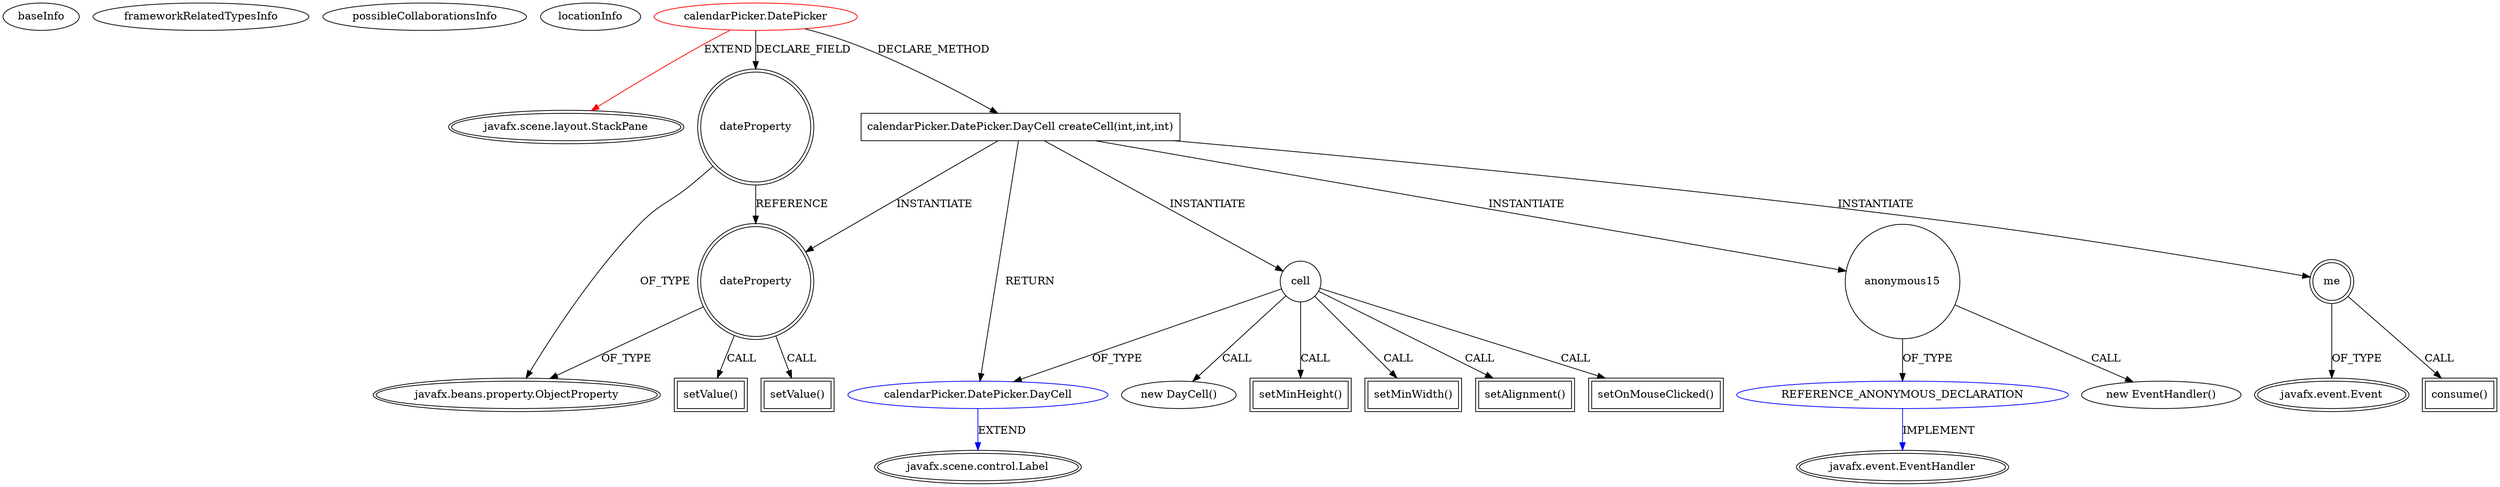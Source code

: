 digraph {
baseInfo[graphId=3072,category="extension_graph",isAnonymous=false,possibleRelation=true]
frameworkRelatedTypesInfo[0="javafx.scene.layout.StackPane"]
possibleCollaborationsInfo[0="3072~CLIENT_METHOD_DECLARATION-INSTANTIATION-~javafx.scene.layout.StackPane ~javafx.event.EventHandler ~false~true",1="3072~CLIENT_METHOD_DECLARATION-INSTANTIATION-CLIENT_METHOD_DECLARATION-RETURN_TYPE-~javafx.scene.layout.StackPane ~javafx.scene.control.Label ~false~false"]
locationInfo[projectName="idzik-Application-RCS",filePath="/idzik-Application-RCS/Application-RCS-master/RcsApplication/src/calendarPicker/DatePicker.java",contextSignature="DatePicker",graphId="3072"]
0[label="calendarPicker.DatePicker",vertexType="ROOT_CLIENT_CLASS_DECLARATION",isFrameworkType=false,color=red]
1[label="javafx.scene.layout.StackPane",vertexType="FRAMEWORK_CLASS_TYPE",isFrameworkType=true,peripheries=2]
2[label="dateProperty",vertexType="FIELD_DECLARATION",isFrameworkType=true,peripheries=2,shape=circle]
3[label="javafx.beans.property.ObjectProperty",vertexType="FRAMEWORK_CLASS_TYPE",isFrameworkType=true,peripheries=2]
34[label="calendarPicker.DatePicker.DayCell createCell(int,int,int)",vertexType="CLIENT_METHOD_DECLARATION",isFrameworkType=false,shape=box]
35[label="calendarPicker.DatePicker.DayCell",vertexType="REFERENCE_CLIENT_CLASS_DECLARATION",isFrameworkType=false,color=blue]
36[label="javafx.scene.control.Label",vertexType="FRAMEWORK_CLASS_TYPE",isFrameworkType=true,peripheries=2]
38[label="cell",vertexType="VARIABLE_EXPRESION",isFrameworkType=false,shape=circle]
37[label="new DayCell()",vertexType="CONSTRUCTOR_CALL",isFrameworkType=false]
41[label="setMinHeight()",vertexType="INSIDE_CALL",isFrameworkType=true,peripheries=2,shape=box]
43[label="setMinWidth()",vertexType="INSIDE_CALL",isFrameworkType=true,peripheries=2,shape=box]
45[label="setAlignment()",vertexType="INSIDE_CALL",isFrameworkType=true,peripheries=2,shape=box]
47[label="setOnMouseClicked()",vertexType="INSIDE_CALL",isFrameworkType=true,peripheries=2,shape=box]
49[label="anonymous15",vertexType="VARIABLE_EXPRESION",isFrameworkType=false,shape=circle]
50[label="REFERENCE_ANONYMOUS_DECLARATION",vertexType="REFERENCE_ANONYMOUS_DECLARATION",isFrameworkType=false,color=blue]
51[label="javafx.event.EventHandler",vertexType="FRAMEWORK_INTERFACE_TYPE",isFrameworkType=true,peripheries=2]
48[label="new EventHandler()",vertexType="CONSTRUCTOR_CALL",isFrameworkType=false]
52[label="dateProperty",vertexType="VARIABLE_EXPRESION",isFrameworkType=true,peripheries=2,shape=circle]
53[label="setValue()",vertexType="INSIDE_CALL",isFrameworkType=true,peripheries=2,shape=box]
56[label="setValue()",vertexType="INSIDE_CALL",isFrameworkType=true,peripheries=2,shape=box]
57[label="me",vertexType="VARIABLE_EXPRESION",isFrameworkType=true,peripheries=2,shape=circle]
59[label="javafx.event.Event",vertexType="FRAMEWORK_CLASS_TYPE",isFrameworkType=true,peripheries=2]
58[label="consume()",vertexType="INSIDE_CALL",isFrameworkType=true,peripheries=2,shape=box]
0->1[label="EXTEND",color=red]
0->2[label="DECLARE_FIELD"]
2->3[label="OF_TYPE"]
0->34[label="DECLARE_METHOD"]
35->36[label="EXTEND",color=blue]
34->35[label="RETURN"]
34->38[label="INSTANTIATE"]
38->35[label="OF_TYPE"]
38->37[label="CALL"]
38->41[label="CALL"]
38->43[label="CALL"]
38->45[label="CALL"]
38->47[label="CALL"]
34->49[label="INSTANTIATE"]
50->51[label="IMPLEMENT",color=blue]
49->50[label="OF_TYPE"]
49->48[label="CALL"]
34->52[label="INSTANTIATE"]
2->52[label="REFERENCE"]
52->3[label="OF_TYPE"]
52->53[label="CALL"]
52->56[label="CALL"]
34->57[label="INSTANTIATE"]
57->59[label="OF_TYPE"]
57->58[label="CALL"]
}
